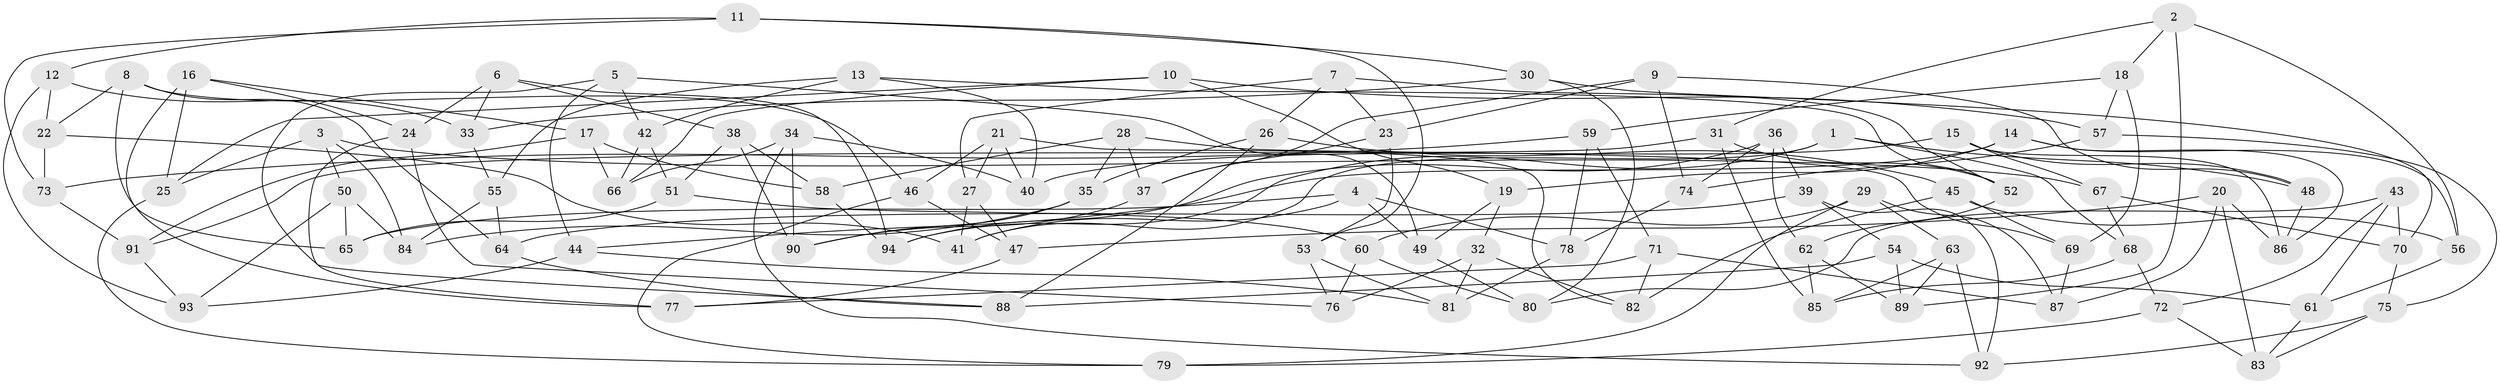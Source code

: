 // coarse degree distribution, {12: 0.030303030303030304, 4: 0.803030303030303, 9: 0.015151515151515152, 10: 0.06060606060606061, 2: 0.015151515151515152, 3: 0.07575757575757576}
// Generated by graph-tools (version 1.1) at 2025/53/03/04/25 22:53:35]
// undirected, 94 vertices, 188 edges
graph export_dot {
  node [color=gray90,style=filled];
  1;
  2;
  3;
  4;
  5;
  6;
  7;
  8;
  9;
  10;
  11;
  12;
  13;
  14;
  15;
  16;
  17;
  18;
  19;
  20;
  21;
  22;
  23;
  24;
  25;
  26;
  27;
  28;
  29;
  30;
  31;
  32;
  33;
  34;
  35;
  36;
  37;
  38;
  39;
  40;
  41;
  42;
  43;
  44;
  45;
  46;
  47;
  48;
  49;
  50;
  51;
  52;
  53;
  54;
  55;
  56;
  57;
  58;
  59;
  60;
  61;
  62;
  63;
  64;
  65;
  66;
  67;
  68;
  69;
  70;
  71;
  72;
  73;
  74;
  75;
  76;
  77;
  78;
  79;
  80;
  81;
  82;
  83;
  84;
  85;
  86;
  87;
  88;
  89;
  90;
  91;
  92;
  93;
  94;
  1 -- 41;
  1 -- 68;
  1 -- 48;
  1 -- 94;
  2 -- 31;
  2 -- 89;
  2 -- 18;
  2 -- 56;
  3 -- 84;
  3 -- 25;
  3 -- 67;
  3 -- 50;
  4 -- 49;
  4 -- 41;
  4 -- 78;
  4 -- 65;
  5 -- 42;
  5 -- 44;
  5 -- 88;
  5 -- 49;
  6 -- 33;
  6 -- 94;
  6 -- 38;
  6 -- 24;
  7 -- 23;
  7 -- 26;
  7 -- 27;
  7 -- 52;
  8 -- 22;
  8 -- 65;
  8 -- 64;
  8 -- 46;
  9 -- 37;
  9 -- 48;
  9 -- 74;
  9 -- 23;
  10 -- 25;
  10 -- 19;
  10 -- 66;
  10 -- 57;
  11 -- 12;
  11 -- 30;
  11 -- 73;
  11 -- 53;
  12 -- 93;
  12 -- 33;
  12 -- 22;
  13 -- 52;
  13 -- 40;
  13 -- 55;
  13 -- 42;
  14 -- 44;
  14 -- 86;
  14 -- 19;
  14 -- 56;
  15 -- 86;
  15 -- 67;
  15 -- 40;
  15 -- 48;
  16 -- 24;
  16 -- 25;
  16 -- 17;
  16 -- 77;
  17 -- 66;
  17 -- 58;
  17 -- 91;
  18 -- 69;
  18 -- 59;
  18 -- 57;
  19 -- 32;
  19 -- 49;
  20 -- 83;
  20 -- 47;
  20 -- 87;
  20 -- 86;
  21 -- 27;
  21 -- 82;
  21 -- 46;
  21 -- 40;
  22 -- 73;
  22 -- 41;
  23 -- 53;
  23 -- 37;
  24 -- 77;
  24 -- 76;
  25 -- 79;
  26 -- 35;
  26 -- 45;
  26 -- 88;
  27 -- 41;
  27 -- 47;
  28 -- 69;
  28 -- 58;
  28 -- 35;
  28 -- 37;
  29 -- 63;
  29 -- 79;
  29 -- 60;
  29 -- 87;
  30 -- 33;
  30 -- 70;
  30 -- 80;
  31 -- 85;
  31 -- 52;
  31 -- 91;
  32 -- 76;
  32 -- 81;
  32 -- 82;
  33 -- 55;
  34 -- 66;
  34 -- 90;
  34 -- 92;
  34 -- 40;
  35 -- 84;
  35 -- 90;
  36 -- 62;
  36 -- 94;
  36 -- 39;
  36 -- 74;
  37 -- 90;
  38 -- 90;
  38 -- 58;
  38 -- 51;
  39 -- 54;
  39 -- 64;
  39 -- 92;
  42 -- 66;
  42 -- 51;
  43 -- 61;
  43 -- 72;
  43 -- 80;
  43 -- 70;
  44 -- 93;
  44 -- 81;
  45 -- 56;
  45 -- 69;
  45 -- 82;
  46 -- 47;
  46 -- 79;
  47 -- 77;
  48 -- 86;
  49 -- 80;
  50 -- 65;
  50 -- 84;
  50 -- 93;
  51 -- 60;
  51 -- 65;
  52 -- 62;
  53 -- 76;
  53 -- 81;
  54 -- 61;
  54 -- 88;
  54 -- 89;
  55 -- 64;
  55 -- 84;
  56 -- 61;
  57 -- 74;
  57 -- 75;
  58 -- 94;
  59 -- 71;
  59 -- 78;
  59 -- 73;
  60 -- 80;
  60 -- 76;
  61 -- 83;
  62 -- 85;
  62 -- 89;
  63 -- 92;
  63 -- 85;
  63 -- 89;
  64 -- 88;
  67 -- 68;
  67 -- 70;
  68 -- 72;
  68 -- 85;
  69 -- 87;
  70 -- 75;
  71 -- 87;
  71 -- 82;
  71 -- 77;
  72 -- 79;
  72 -- 83;
  73 -- 91;
  74 -- 78;
  75 -- 83;
  75 -- 92;
  78 -- 81;
  91 -- 93;
}
